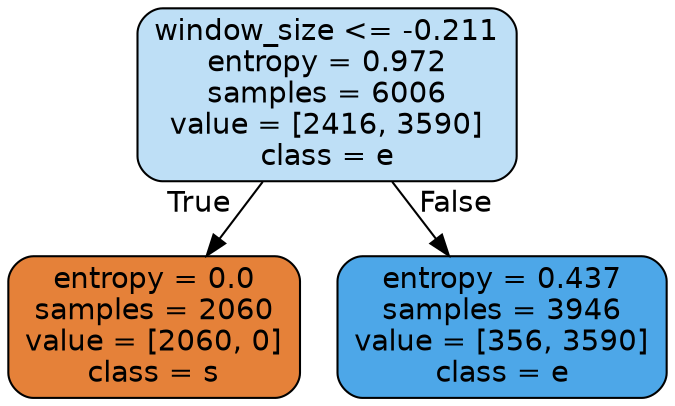 digraph Tree {
node [shape=box, style="filled, rounded", color="black", fontname="helvetica"] ;
edge [fontname="helvetica"] ;
0 [label="window_size <= -0.211\nentropy = 0.972\nsamples = 6006\nvalue = [2416, 3590]\nclass = e", fillcolor="#bedff6"] ;
1 [label="entropy = 0.0\nsamples = 2060\nvalue = [2060, 0]\nclass = s", fillcolor="#e58139"] ;
0 -> 1 [labeldistance=2.5, labelangle=45, headlabel="True"] ;
2 [label="entropy = 0.437\nsamples = 3946\nvalue = [356, 3590]\nclass = e", fillcolor="#4da7e8"] ;
0 -> 2 [labeldistance=2.5, labelangle=-45, headlabel="False"] ;
}
